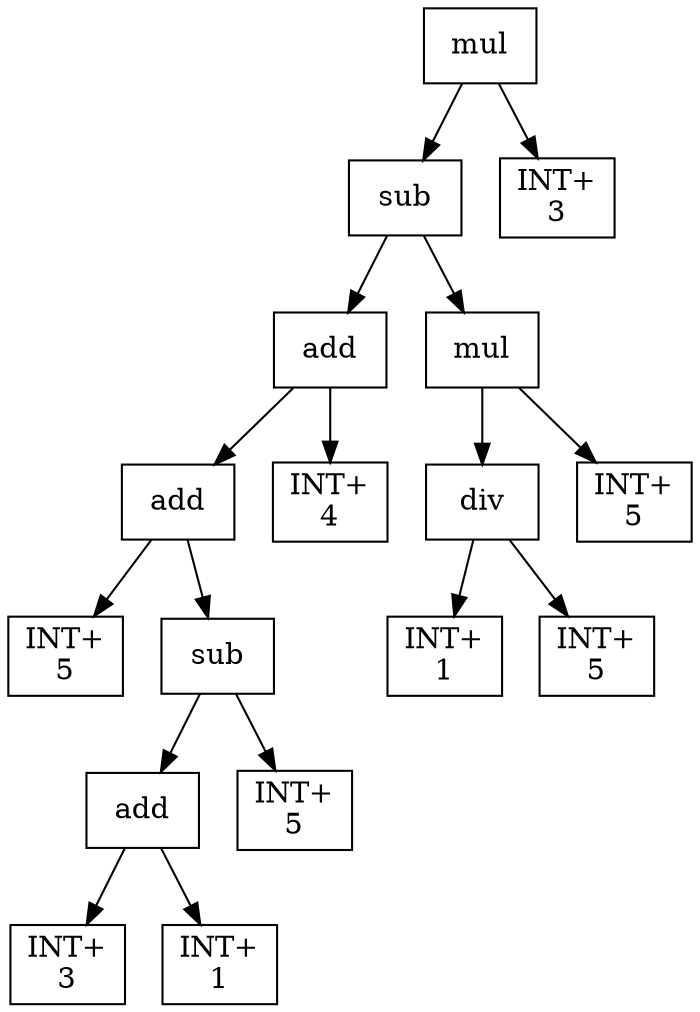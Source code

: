 digraph expr {
  node [shape=box];
  n1 [label="mul"];
  n2 [label="sub"];
  n3 [label="add"];
  n4 [label="add"];
  n5 [label="INT+\n5"];
  n6 [label="sub"];
  n7 [label="add"];
  n8 [label="INT+\n3"];
  n9 [label="INT+\n1"];
  n7 -> n8;
  n7 -> n9;
  n10 [label="INT+\n5"];
  n6 -> n7;
  n6 -> n10;
  n4 -> n5;
  n4 -> n6;
  n11 [label="INT+\n4"];
  n3 -> n4;
  n3 -> n11;
  n12 [label="mul"];
  n13 [label="div"];
  n14 [label="INT+\n1"];
  n15 [label="INT+\n5"];
  n13 -> n14;
  n13 -> n15;
  n16 [label="INT+\n5"];
  n12 -> n13;
  n12 -> n16;
  n2 -> n3;
  n2 -> n12;
  n17 [label="INT+\n3"];
  n1 -> n2;
  n1 -> n17;
}